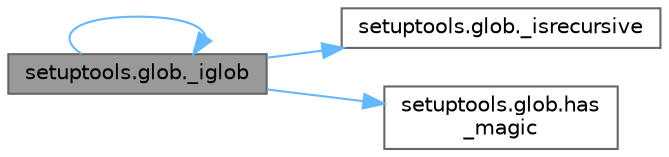 digraph "setuptools.glob._iglob"
{
 // LATEX_PDF_SIZE
  bgcolor="transparent";
  edge [fontname=Helvetica,fontsize=10,labelfontname=Helvetica,labelfontsize=10];
  node [fontname=Helvetica,fontsize=10,shape=box,height=0.2,width=0.4];
  rankdir="LR";
  Node1 [id="Node000001",label="setuptools.glob._iglob",height=0.2,width=0.4,color="gray40", fillcolor="grey60", style="filled", fontcolor="black",tooltip=" "];
  Node1 -> Node1 [id="edge1_Node000001_Node000001",color="steelblue1",style="solid",tooltip=" "];
  Node1 -> Node2 [id="edge2_Node000001_Node000002",color="steelblue1",style="solid",tooltip=" "];
  Node2 [id="Node000002",label="setuptools.glob._isrecursive",height=0.2,width=0.4,color="grey40", fillcolor="white", style="filled",URL="$namespacesetuptools_1_1glob.html#aa5ce8dea32e83149627bfbd6171e3cc7",tooltip=" "];
  Node1 -> Node3 [id="edge3_Node000001_Node000003",color="steelblue1",style="solid",tooltip=" "];
  Node3 [id="Node000003",label="setuptools.glob.has\l_magic",height=0.2,width=0.4,color="grey40", fillcolor="white", style="filled",URL="$namespacesetuptools_1_1glob.html#a0757dbbeeeede7df2f2ef0c7d03b8c85",tooltip=" "];
}
